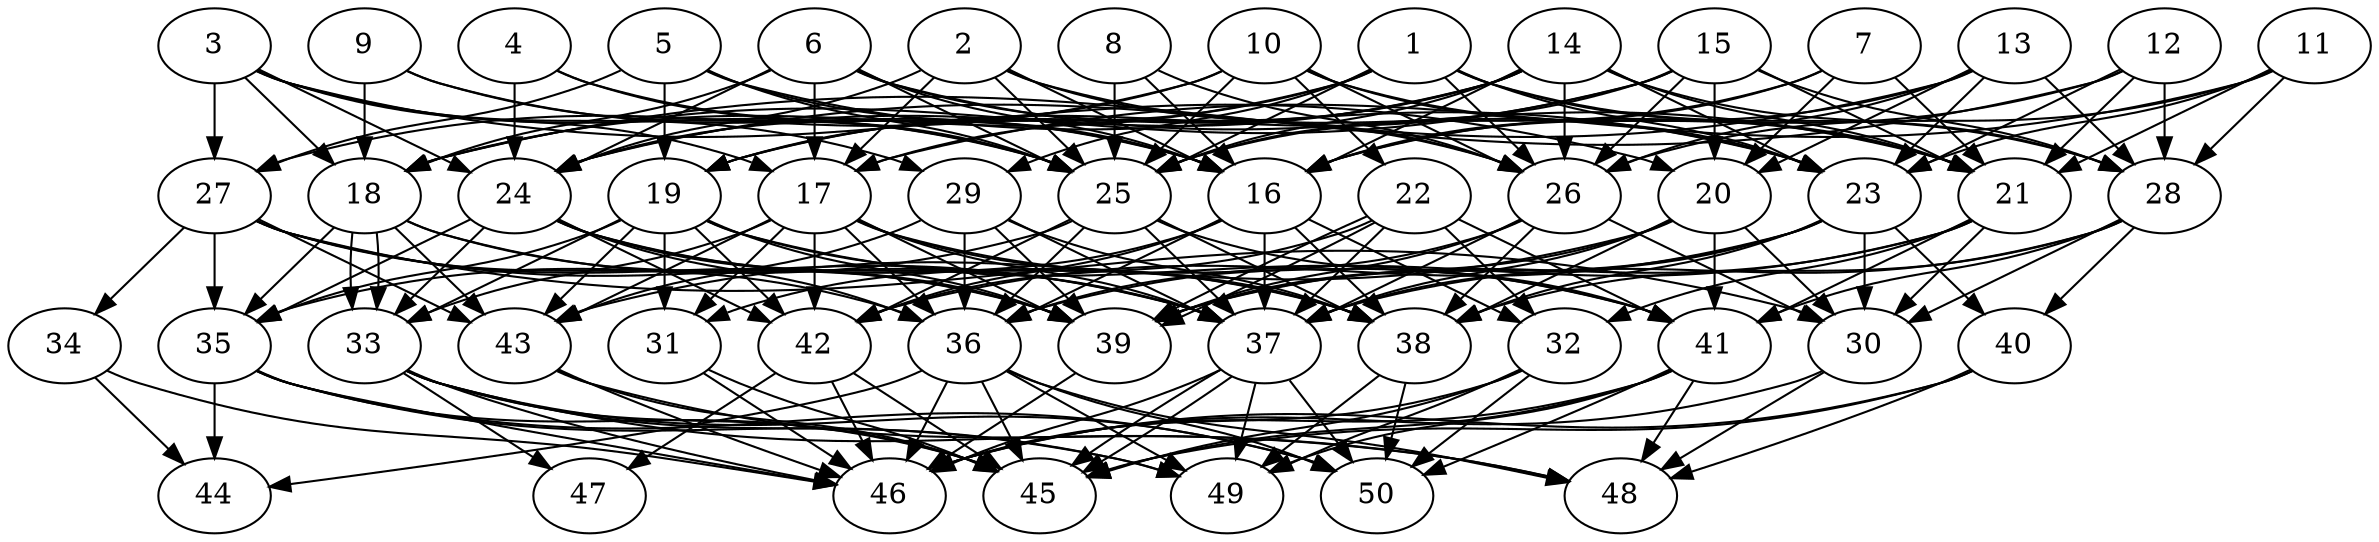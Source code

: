 // DAG automatically generated by daggen at Thu Oct  3 14:07:57 2019
// ./daggen --dot -n 50 --ccr 0.3 --fat 0.7 --regular 0.9 --density 0.9 --mindata 5242880 --maxdata 52428800 
digraph G {
  1 [size="143749120", alpha="0.09", expect_size="43124736"] 
  1 -> 18 [size ="43124736"]
  1 -> 19 [size ="43124736"]
  1 -> 21 [size ="43124736"]
  1 -> 23 [size ="43124736"]
  1 -> 25 [size ="43124736"]
  1 -> 26 [size ="43124736"]
  1 -> 28 [size ="43124736"]
  1 -> 29 [size ="43124736"]
  2 [size="38847147", alpha="0.15", expect_size="11654144"] 
  2 -> 16 [size ="11654144"]
  2 -> 17 [size ="11654144"]
  2 -> 23 [size ="11654144"]
  2 -> 24 [size ="11654144"]
  2 -> 25 [size ="11654144"]
  2 -> 26 [size ="11654144"]
  3 [size="102007467", alpha="0.04", expect_size="30602240"] 
  3 -> 17 [size ="30602240"]
  3 -> 18 [size ="30602240"]
  3 -> 20 [size ="30602240"]
  3 -> 24 [size ="30602240"]
  3 -> 25 [size ="30602240"]
  3 -> 27 [size ="30602240"]
  3 -> 29 [size ="30602240"]
  4 [size="23767040", alpha="0.17", expect_size="7130112"] 
  4 -> 16 [size ="7130112"]
  4 -> 24 [size ="7130112"]
  4 -> 25 [size ="7130112"]
  5 [size="97952427", alpha="0.12", expect_size="29385728"] 
  5 -> 16 [size ="29385728"]
  5 -> 19 [size ="29385728"]
  5 -> 23 [size ="29385728"]
  5 -> 25 [size ="29385728"]
  5 -> 27 [size ="29385728"]
  6 [size="110759253", alpha="0.00", expect_size="33227776"] 
  6 -> 16 [size ="33227776"]
  6 -> 17 [size ="33227776"]
  6 -> 18 [size ="33227776"]
  6 -> 21 [size ="33227776"]
  6 -> 24 [size ="33227776"]
  6 -> 25 [size ="33227776"]
  6 -> 26 [size ="33227776"]
  7 [size="73581227", alpha="0.12", expect_size="22074368"] 
  7 -> 16 [size ="22074368"]
  7 -> 20 [size ="22074368"]
  7 -> 21 [size ="22074368"]
  7 -> 25 [size ="22074368"]
  8 [size="159177387", alpha="0.17", expect_size="47753216"] 
  8 -> 16 [size ="47753216"]
  8 -> 25 [size ="47753216"]
  8 -> 26 [size ="47753216"]
  9 [size="44305067", alpha="0.08", expect_size="13291520"] 
  9 -> 16 [size ="13291520"]
  9 -> 18 [size ="13291520"]
  9 -> 25 [size ="13291520"]
  10 [size="167611733", alpha="0.15", expect_size="50283520"] 
  10 -> 21 [size ="50283520"]
  10 -> 22 [size ="50283520"]
  10 -> 23 [size ="50283520"]
  10 -> 24 [size ="50283520"]
  10 -> 25 [size ="50283520"]
  10 -> 26 [size ="50283520"]
  10 -> 27 [size ="50283520"]
  11 [size="19380907", alpha="0.06", expect_size="5814272"] 
  11 -> 17 [size ="5814272"]
  11 -> 21 [size ="5814272"]
  11 -> 23 [size ="5814272"]
  11 -> 26 [size ="5814272"]
  11 -> 28 [size ="5814272"]
  12 [size="91794773", alpha="0.02", expect_size="27538432"] 
  12 -> 16 [size ="27538432"]
  12 -> 18 [size ="27538432"]
  12 -> 21 [size ="27538432"]
  12 -> 23 [size ="27538432"]
  12 -> 28 [size ="27538432"]
  13 [size="49902933", alpha="0.16", expect_size="14970880"] 
  13 -> 16 [size ="14970880"]
  13 -> 20 [size ="14970880"]
  13 -> 23 [size ="14970880"]
  13 -> 24 [size ="14970880"]
  13 -> 26 [size ="14970880"]
  13 -> 28 [size ="14970880"]
  14 [size="78827520", alpha="0.15", expect_size="23648256"] 
  14 -> 16 [size ="23648256"]
  14 -> 17 [size ="23648256"]
  14 -> 19 [size ="23648256"]
  14 -> 21 [size ="23648256"]
  14 -> 23 [size ="23648256"]
  14 -> 24 [size ="23648256"]
  14 -> 25 [size ="23648256"]
  14 -> 26 [size ="23648256"]
  14 -> 28 [size ="23648256"]
  15 [size="55241387", alpha="0.05", expect_size="16572416"] 
  15 -> 18 [size ="16572416"]
  15 -> 19 [size ="16572416"]
  15 -> 20 [size ="16572416"]
  15 -> 21 [size ="16572416"]
  15 -> 25 [size ="16572416"]
  15 -> 26 [size ="16572416"]
  15 -> 28 [size ="16572416"]
  16 [size="147114667", alpha="0.09", expect_size="44134400"] 
  16 -> 31 [size ="44134400"]
  16 -> 32 [size ="44134400"]
  16 -> 36 [size ="44134400"]
  16 -> 37 [size ="44134400"]
  16 -> 38 [size ="44134400"]
  16 -> 42 [size ="44134400"]
  17 [size="150831787", alpha="0.13", expect_size="45249536"] 
  17 -> 31 [size ="45249536"]
  17 -> 33 [size ="45249536"]
  17 -> 36 [size ="45249536"]
  17 -> 37 [size ="45249536"]
  17 -> 38 [size ="45249536"]
  17 -> 39 [size ="45249536"]
  17 -> 41 [size ="45249536"]
  17 -> 42 [size ="45249536"]
  17 -> 43 [size ="45249536"]
  18 [size="91702613", alpha="0.18", expect_size="27510784"] 
  18 -> 33 [size ="27510784"]
  18 -> 33 [size ="27510784"]
  18 -> 35 [size ="27510784"]
  18 -> 37 [size ="27510784"]
  18 -> 39 [size ="27510784"]
  18 -> 43 [size ="27510784"]
  19 [size="70997333", alpha="0.07", expect_size="21299200"] 
  19 -> 31 [size ="21299200"]
  19 -> 33 [size ="21299200"]
  19 -> 35 [size ="21299200"]
  19 -> 38 [size ="21299200"]
  19 -> 39 [size ="21299200"]
  19 -> 41 [size ="21299200"]
  19 -> 42 [size ="21299200"]
  19 -> 43 [size ="21299200"]
  20 [size="135150933", alpha="0.01", expect_size="40545280"] 
  20 -> 30 [size ="40545280"]
  20 -> 37 [size ="40545280"]
  20 -> 38 [size ="40545280"]
  20 -> 39 [size ="40545280"]
  20 -> 41 [size ="40545280"]
  20 -> 43 [size ="40545280"]
  21 [size="93583360", alpha="0.11", expect_size="28075008"] 
  21 -> 30 [size ="28075008"]
  21 -> 32 [size ="28075008"]
  21 -> 36 [size ="28075008"]
  21 -> 39 [size ="28075008"]
  21 -> 41 [size ="28075008"]
  22 [size="144104107", alpha="0.04", expect_size="43231232"] 
  22 -> 32 [size ="43231232"]
  22 -> 37 [size ="43231232"]
  22 -> 39 [size ="43231232"]
  22 -> 39 [size ="43231232"]
  22 -> 41 [size ="43231232"]
  22 -> 42 [size ="43231232"]
  23 [size="157255680", alpha="0.07", expect_size="47176704"] 
  23 -> 30 [size ="47176704"]
  23 -> 37 [size ="47176704"]
  23 -> 38 [size ="47176704"]
  23 -> 39 [size ="47176704"]
  23 -> 40 [size ="47176704"]
  23 -> 42 [size ="47176704"]
  24 [size="122627413", alpha="0.12", expect_size="36788224"] 
  24 -> 33 [size ="36788224"]
  24 -> 35 [size ="36788224"]
  24 -> 36 [size ="36788224"]
  24 -> 37 [size ="36788224"]
  24 -> 38 [size ="36788224"]
  24 -> 39 [size ="36788224"]
  24 -> 42 [size ="36788224"]
  25 [size="82056533", alpha="0.07", expect_size="24616960"] 
  25 -> 35 [size ="24616960"]
  25 -> 36 [size ="24616960"]
  25 -> 37 [size ="24616960"]
  25 -> 38 [size ="24616960"]
  25 -> 41 [size ="24616960"]
  25 -> 42 [size ="24616960"]
  26 [size="125235200", alpha="0.13", expect_size="37570560"] 
  26 -> 30 [size ="37570560"]
  26 -> 36 [size ="37570560"]
  26 -> 37 [size ="37570560"]
  26 -> 38 [size ="37570560"]
  26 -> 39 [size ="37570560"]
  27 [size="37454507", alpha="0.07", expect_size="11236352"] 
  27 -> 30 [size ="11236352"]
  27 -> 34 [size ="11236352"]
  27 -> 35 [size ="11236352"]
  27 -> 36 [size ="11236352"]
  27 -> 37 [size ="11236352"]
  27 -> 39 [size ="11236352"]
  27 -> 43 [size ="11236352"]
  28 [size="135987200", alpha="0.18", expect_size="40796160"] 
  28 -> 30 [size ="40796160"]
  28 -> 37 [size ="40796160"]
  28 -> 38 [size ="40796160"]
  28 -> 40 [size ="40796160"]
  28 -> 41 [size ="40796160"]
  29 [size="123429547", alpha="0.14", expect_size="37028864"] 
  29 -> 36 [size ="37028864"]
  29 -> 37 [size ="37028864"]
  29 -> 38 [size ="37028864"]
  29 -> 39 [size ="37028864"]
  29 -> 43 [size ="37028864"]
  30 [size="18408107", alpha="0.08", expect_size="5522432"] 
  30 -> 46 [size ="5522432"]
  30 -> 48 [size ="5522432"]
  31 [size="24378027", alpha="0.02", expect_size="7313408"] 
  31 -> 45 [size ="7313408"]
  31 -> 46 [size ="7313408"]
  32 [size="110322347", alpha="0.06", expect_size="33096704"] 
  32 -> 45 [size ="33096704"]
  32 -> 46 [size ="33096704"]
  32 -> 49 [size ="33096704"]
  32 -> 50 [size ="33096704"]
  33 [size="140328960", alpha="0.14", expect_size="42098688"] 
  33 -> 45 [size ="42098688"]
  33 -> 46 [size ="42098688"]
  33 -> 47 [size ="42098688"]
  33 -> 48 [size ="42098688"]
  33 -> 49 [size ="42098688"]
  33 -> 50 [size ="42098688"]
  34 [size="41649493", alpha="0.10", expect_size="12494848"] 
  34 -> 44 [size ="12494848"]
  34 -> 46 [size ="12494848"]
  35 [size="135147520", alpha="0.10", expect_size="40544256"] 
  35 -> 44 [size ="40544256"]
  35 -> 45 [size ="40544256"]
  35 -> 46 [size ="40544256"]
  35 -> 49 [size ="40544256"]
  35 -> 50 [size ="40544256"]
  36 [size="29440000", alpha="0.08", expect_size="8832000"] 
  36 -> 44 [size ="8832000"]
  36 -> 45 [size ="8832000"]
  36 -> 46 [size ="8832000"]
  36 -> 48 [size ="8832000"]
  36 -> 49 [size ="8832000"]
  36 -> 50 [size ="8832000"]
  37 [size="132382720", alpha="0.02", expect_size="39714816"] 
  37 -> 45 [size ="39714816"]
  37 -> 45 [size ="39714816"]
  37 -> 46 [size ="39714816"]
  37 -> 49 [size ="39714816"]
  37 -> 50 [size ="39714816"]
  38 [size="28231680", alpha="0.05", expect_size="8469504"] 
  38 -> 49 [size ="8469504"]
  38 -> 50 [size ="8469504"]
  39 [size="173250560", alpha="0.15", expect_size="51975168"] 
  39 -> 46 [size ="51975168"]
  40 [size="122415787", alpha="0.01", expect_size="36724736"] 
  40 -> 45 [size ="36724736"]
  40 -> 46 [size ="36724736"]
  40 -> 48 [size ="36724736"]
  41 [size="25866240", alpha="0.16", expect_size="7759872"] 
  41 -> 45 [size ="7759872"]
  41 -> 46 [size ="7759872"]
  41 -> 48 [size ="7759872"]
  41 -> 49 [size ="7759872"]
  41 -> 50 [size ="7759872"]
  42 [size="42789547", alpha="0.07", expect_size="12836864"] 
  42 -> 45 [size ="12836864"]
  42 -> 46 [size ="12836864"]
  42 -> 47 [size ="12836864"]
  43 [size="90221227", alpha="0.15", expect_size="27066368"] 
  43 -> 45 [size ="27066368"]
  43 -> 46 [size ="27066368"]
  43 -> 48 [size ="27066368"]
  44 [size="43304960", alpha="0.18", expect_size="12991488"] 
  45 [size="120678400", alpha="0.08", expect_size="36203520"] 
  46 [size="45533867", alpha="0.12", expect_size="13660160"] 
  47 [size="104796160", alpha="0.19", expect_size="31438848"] 
  48 [size="117251413", alpha="0.00", expect_size="35175424"] 
  49 [size="157129387", alpha="0.16", expect_size="47138816"] 
  50 [size="120671573", alpha="0.11", expect_size="36201472"] 
}
